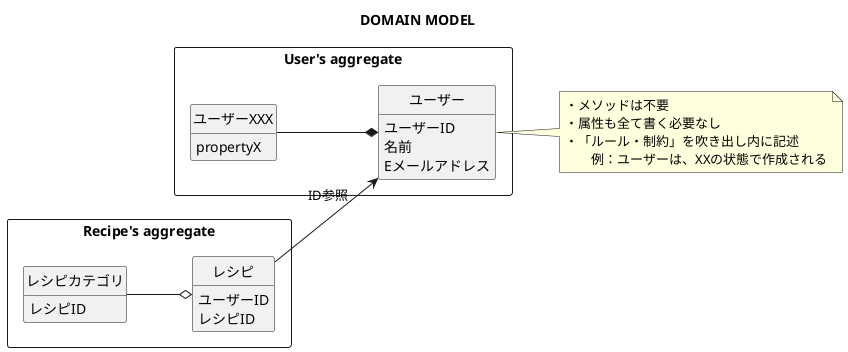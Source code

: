 @startuml

title DOMAIN MODEL

left to right direction
hide circle
hide empty fields
hide empty methods

rectangle "User's aggregate" {
    class ユーザー {
        ユーザーID
        名前
        Eメールアドレス
    }

    class ユーザーXXX {
        propertyX
    }
}

ユーザーXXX --* ユーザー

note right of ユーザー
・メソッドは不要
・属性も全て書く必要なし
・「ルール・制約」を吹き出し内に記述
　　例：ユーザーは、XXの状態で作成される
end note

rectangle "Recipe's aggregate" {
    class レシピ {
        ユーザーID
        レシピID
    }

    class レシピカテゴリ {
        レシピID
    }
}

レシピ --> ユーザー: ID参照
レシピカテゴリ --o レシピ

@enduml
